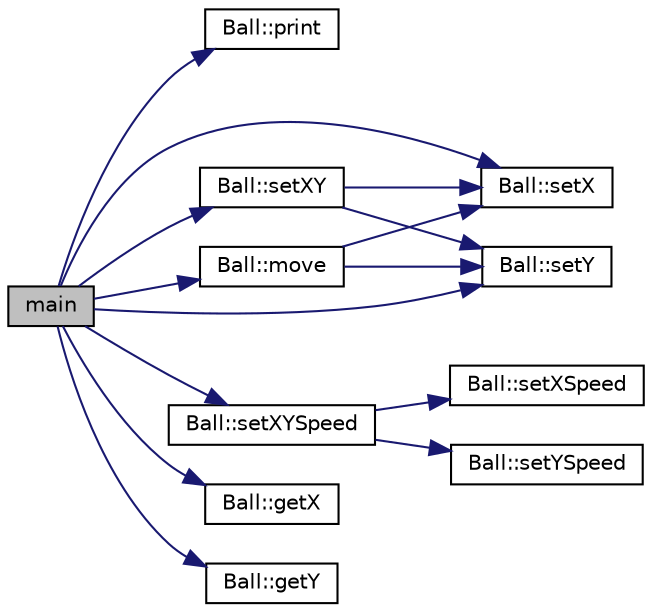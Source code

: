 digraph "main"
{
  edge [fontname="Helvetica",fontsize="10",labelfontname="Helvetica",labelfontsize="10"];
  node [fontname="Helvetica",fontsize="10",shape=record];
  rankdir="LR";
  Node1 [label="main",height=0.2,width=0.4,color="black", fillcolor="grey75", style="filled", fontcolor="black"];
  Node1 -> Node2 [color="midnightblue",fontsize="10",style="solid",fontname="Helvetica"];
  Node2 [label="Ball::print",height=0.2,width=0.4,color="black", fillcolor="white", style="filled",URL="$classBall.html#afb29247bbe8aa061a1212a0bd3d7c4b8"];
  Node1 -> Node3 [color="midnightblue",fontsize="10",style="solid",fontname="Helvetica"];
  Node3 [label="Ball::setXY",height=0.2,width=0.4,color="black", fillcolor="white", style="filled",URL="$classBall.html#af38e5a6a3556b833cff90c2cd5292713"];
  Node3 -> Node4 [color="midnightblue",fontsize="10",style="solid",fontname="Helvetica"];
  Node4 [label="Ball::setX",height=0.2,width=0.4,color="black", fillcolor="white", style="filled",URL="$classBall.html#a5499dc9c66f5f79c535ca970b02a9cee"];
  Node3 -> Node5 [color="midnightblue",fontsize="10",style="solid",fontname="Helvetica"];
  Node5 [label="Ball::setY",height=0.2,width=0.4,color="black", fillcolor="white", style="filled",URL="$classBall.html#a3216c6c42326d379f4a884993bea7e70"];
  Node1 -> Node6 [color="midnightblue",fontsize="10",style="solid",fontname="Helvetica"];
  Node6 [label="Ball::setXYSpeed",height=0.2,width=0.4,color="black", fillcolor="white", style="filled",URL="$classBall.html#a1063b6a3532786b7147fad5e07182a45"];
  Node6 -> Node7 [color="midnightblue",fontsize="10",style="solid",fontname="Helvetica"];
  Node7 [label="Ball::setXSpeed",height=0.2,width=0.4,color="black", fillcolor="white", style="filled",URL="$classBall.html#a7e60c76532fc86f537b46c93f22d989b"];
  Node6 -> Node8 [color="midnightblue",fontsize="10",style="solid",fontname="Helvetica"];
  Node8 [label="Ball::setYSpeed",height=0.2,width=0.4,color="black", fillcolor="white", style="filled",URL="$classBall.html#ab5fddfb821ae6e06aa3237f4ebd4bb84"];
  Node1 -> Node4 [color="midnightblue",fontsize="10",style="solid",fontname="Helvetica"];
  Node1 -> Node5 [color="midnightblue",fontsize="10",style="solid",fontname="Helvetica"];
  Node1 -> Node9 [color="midnightblue",fontsize="10",style="solid",fontname="Helvetica"];
  Node9 [label="Ball::getX",height=0.2,width=0.4,color="black", fillcolor="white", style="filled",URL="$classBall.html#a480a1d4547fea337598d6d5b7fb83d8f"];
  Node1 -> Node10 [color="midnightblue",fontsize="10",style="solid",fontname="Helvetica"];
  Node10 [label="Ball::getY",height=0.2,width=0.4,color="black", fillcolor="white", style="filled",URL="$classBall.html#a28a7fe3223d2c192e0eefaa75074e820"];
  Node1 -> Node11 [color="midnightblue",fontsize="10",style="solid",fontname="Helvetica"];
  Node11 [label="Ball::move",height=0.2,width=0.4,color="black", fillcolor="white", style="filled",URL="$classBall.html#a05228e822d67b25baf715cf09c325494"];
  Node11 -> Node4 [color="midnightblue",fontsize="10",style="solid",fontname="Helvetica"];
  Node11 -> Node5 [color="midnightblue",fontsize="10",style="solid",fontname="Helvetica"];
}
